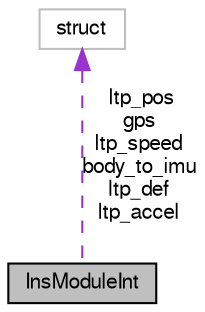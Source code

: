 digraph "InsModuleInt"
{
  edge [fontname="FreeSans",fontsize="10",labelfontname="FreeSans",labelfontsize="10"];
  node [fontname="FreeSans",fontsize="10",shape=record];
  Node1 [label="InsModuleInt",height=0.2,width=0.4,color="black", fillcolor="grey75", style="filled", fontcolor="black"];
  Node2 -> Node1 [dir="back",color="darkorchid3",fontsize="10",style="dashed",label=" ltp_pos\ngps\nltp_speed\nbody_to_imu\nltp_def\nltp_accel" ,fontname="FreeSans"];
  Node2 [label="struct",height=0.2,width=0.4,color="grey75", fillcolor="white", style="filled"];
}
